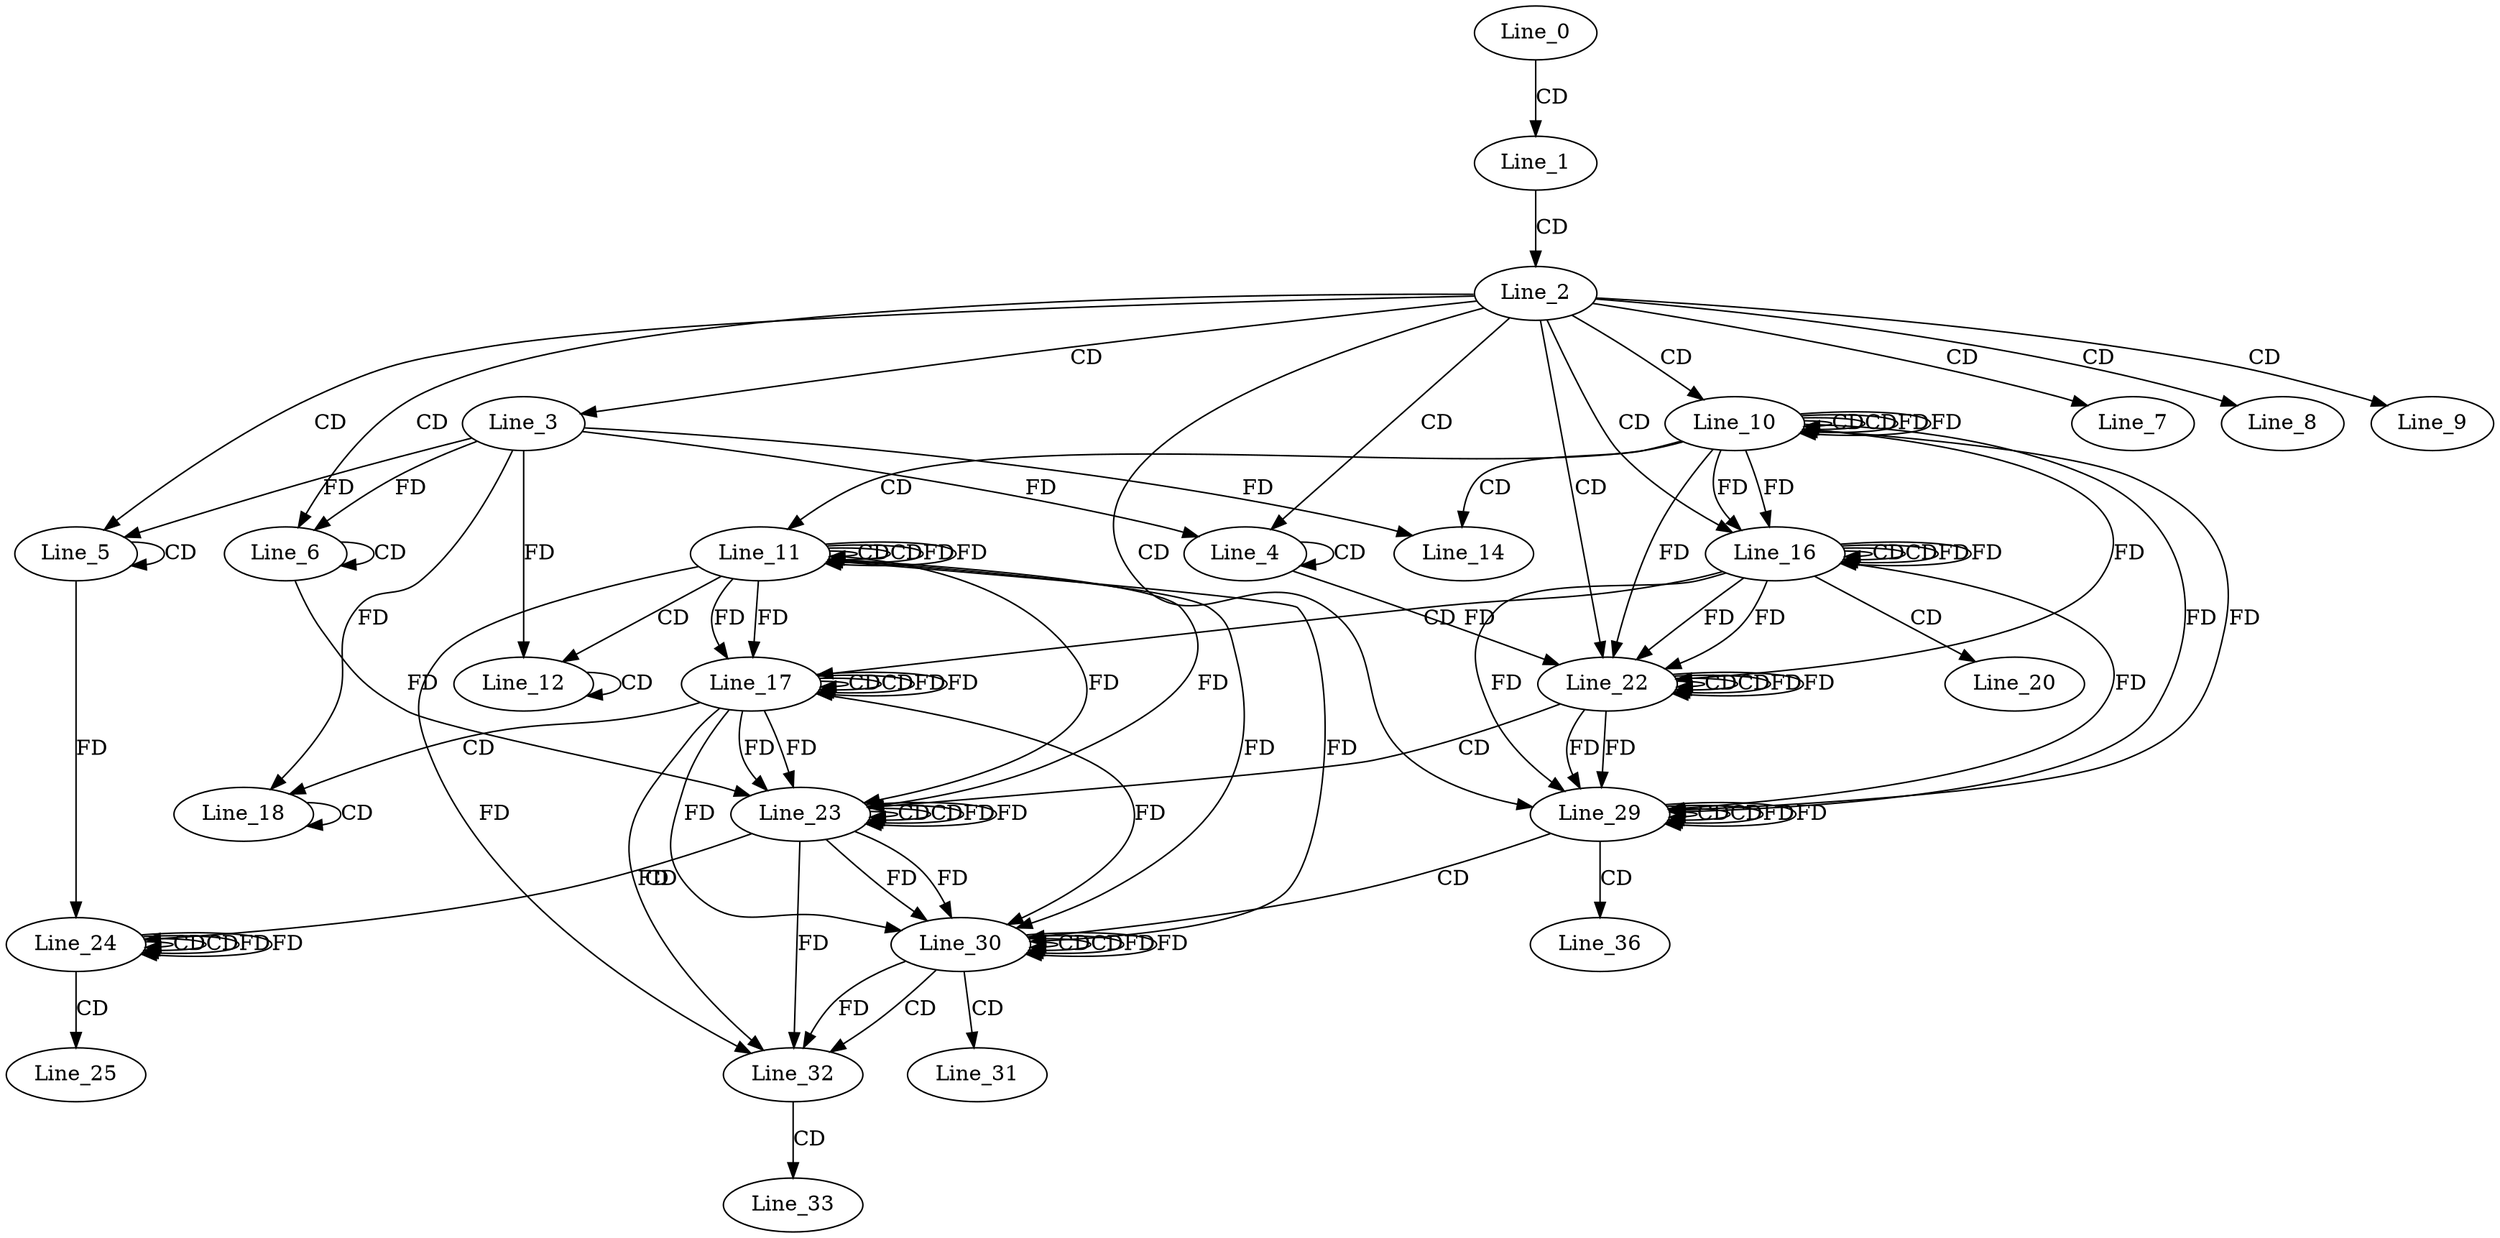 digraph G {
  Line_0;
  Line_1;
  Line_2;
  Line_3;
  Line_4;
  Line_4;
  Line_5;
  Line_5;
  Line_6;
  Line_6;
  Line_7;
  Line_8;
  Line_9;
  Line_10;
  Line_10;
  Line_10;
  Line_11;
  Line_11;
  Line_11;
  Line_12;
  Line_12;
  Line_14;
  Line_16;
  Line_16;
  Line_16;
  Line_17;
  Line_17;
  Line_17;
  Line_18;
  Line_18;
  Line_20;
  Line_22;
  Line_22;
  Line_22;
  Line_23;
  Line_23;
  Line_23;
  Line_24;
  Line_24;
  Line_24;
  Line_25;
  Line_29;
  Line_29;
  Line_29;
  Line_30;
  Line_30;
  Line_30;
  Line_31;
  Line_32;
  Line_33;
  Line_36;
  Line_0 -> Line_1 [ label="CD" ];
  Line_1 -> Line_2 [ label="CD" ];
  Line_2 -> Line_3 [ label="CD" ];
  Line_2 -> Line_4 [ label="CD" ];
  Line_4 -> Line_4 [ label="CD" ];
  Line_3 -> Line_4 [ label="FD" ];
  Line_2 -> Line_5 [ label="CD" ];
  Line_5 -> Line_5 [ label="CD" ];
  Line_3 -> Line_5 [ label="FD" ];
  Line_2 -> Line_6 [ label="CD" ];
  Line_6 -> Line_6 [ label="CD" ];
  Line_3 -> Line_6 [ label="FD" ];
  Line_2 -> Line_7 [ label="CD" ];
  Line_2 -> Line_8 [ label="CD" ];
  Line_2 -> Line_9 [ label="CD" ];
  Line_2 -> Line_10 [ label="CD" ];
  Line_10 -> Line_10 [ label="CD" ];
  Line_10 -> Line_10 [ label="CD" ];
  Line_10 -> Line_10 [ label="FD" ];
  Line_10 -> Line_11 [ label="CD" ];
  Line_11 -> Line_11 [ label="CD" ];
  Line_11 -> Line_11 [ label="CD" ];
  Line_11 -> Line_11 [ label="FD" ];
  Line_11 -> Line_12 [ label="CD" ];
  Line_12 -> Line_12 [ label="CD" ];
  Line_3 -> Line_12 [ label="FD" ];
  Line_10 -> Line_14 [ label="CD" ];
  Line_3 -> Line_14 [ label="FD" ];
  Line_2 -> Line_16 [ label="CD" ];
  Line_16 -> Line_16 [ label="CD" ];
  Line_10 -> Line_16 [ label="FD" ];
  Line_16 -> Line_16 [ label="CD" ];
  Line_16 -> Line_16 [ label="FD" ];
  Line_10 -> Line_16 [ label="FD" ];
  Line_16 -> Line_17 [ label="CD" ];
  Line_17 -> Line_17 [ label="CD" ];
  Line_11 -> Line_17 [ label="FD" ];
  Line_17 -> Line_17 [ label="CD" ];
  Line_17 -> Line_17 [ label="FD" ];
  Line_11 -> Line_17 [ label="FD" ];
  Line_17 -> Line_18 [ label="CD" ];
  Line_18 -> Line_18 [ label="CD" ];
  Line_3 -> Line_18 [ label="FD" ];
  Line_16 -> Line_20 [ label="CD" ];
  Line_2 -> Line_22 [ label="CD" ];
  Line_22 -> Line_22 [ label="CD" ];
  Line_16 -> Line_22 [ label="FD" ];
  Line_10 -> Line_22 [ label="FD" ];
  Line_4 -> Line_22 [ label="FD" ];
  Line_22 -> Line_22 [ label="CD" ];
  Line_22 -> Line_22 [ label="FD" ];
  Line_16 -> Line_22 [ label="FD" ];
  Line_10 -> Line_22 [ label="FD" ];
  Line_22 -> Line_23 [ label="CD" ];
  Line_23 -> Line_23 [ label="CD" ];
  Line_17 -> Line_23 [ label="FD" ];
  Line_11 -> Line_23 [ label="FD" ];
  Line_6 -> Line_23 [ label="FD" ];
  Line_23 -> Line_23 [ label="CD" ];
  Line_23 -> Line_23 [ label="FD" ];
  Line_17 -> Line_23 [ label="FD" ];
  Line_11 -> Line_23 [ label="FD" ];
  Line_23 -> Line_24 [ label="CD" ];
  Line_24 -> Line_24 [ label="CD" ];
  Line_5 -> Line_24 [ label="FD" ];
  Line_24 -> Line_24 [ label="CD" ];
  Line_24 -> Line_24 [ label="FD" ];
  Line_24 -> Line_25 [ label="CD" ];
  Line_2 -> Line_29 [ label="CD" ];
  Line_29 -> Line_29 [ label="CD" ];
  Line_22 -> Line_29 [ label="FD" ];
  Line_16 -> Line_29 [ label="FD" ];
  Line_10 -> Line_29 [ label="FD" ];
  Line_29 -> Line_29 [ label="CD" ];
  Line_29 -> Line_29 [ label="FD" ];
  Line_22 -> Line_29 [ label="FD" ];
  Line_16 -> Line_29 [ label="FD" ];
  Line_10 -> Line_29 [ label="FD" ];
  Line_29 -> Line_30 [ label="CD" ];
  Line_30 -> Line_30 [ label="CD" ];
  Line_23 -> Line_30 [ label="FD" ];
  Line_17 -> Line_30 [ label="FD" ];
  Line_11 -> Line_30 [ label="FD" ];
  Line_30 -> Line_30 [ label="CD" ];
  Line_30 -> Line_30 [ label="FD" ];
  Line_23 -> Line_30 [ label="FD" ];
  Line_17 -> Line_30 [ label="FD" ];
  Line_11 -> Line_30 [ label="FD" ];
  Line_30 -> Line_31 [ label="CD" ];
  Line_30 -> Line_32 [ label="CD" ];
  Line_30 -> Line_32 [ label="FD" ];
  Line_23 -> Line_32 [ label="FD" ];
  Line_17 -> Line_32 [ label="FD" ];
  Line_11 -> Line_32 [ label="FD" ];
  Line_32 -> Line_33 [ label="CD" ];
  Line_29 -> Line_36 [ label="CD" ];
  Line_10 -> Line_10 [ label="FD" ];
  Line_11 -> Line_11 [ label="FD" ];
  Line_16 -> Line_16 [ label="FD" ];
  Line_17 -> Line_17 [ label="FD" ];
  Line_22 -> Line_22 [ label="FD" ];
  Line_23 -> Line_23 [ label="FD" ];
  Line_24 -> Line_24 [ label="FD" ];
  Line_29 -> Line_29 [ label="FD" ];
  Line_30 -> Line_30 [ label="FD" ];
}
